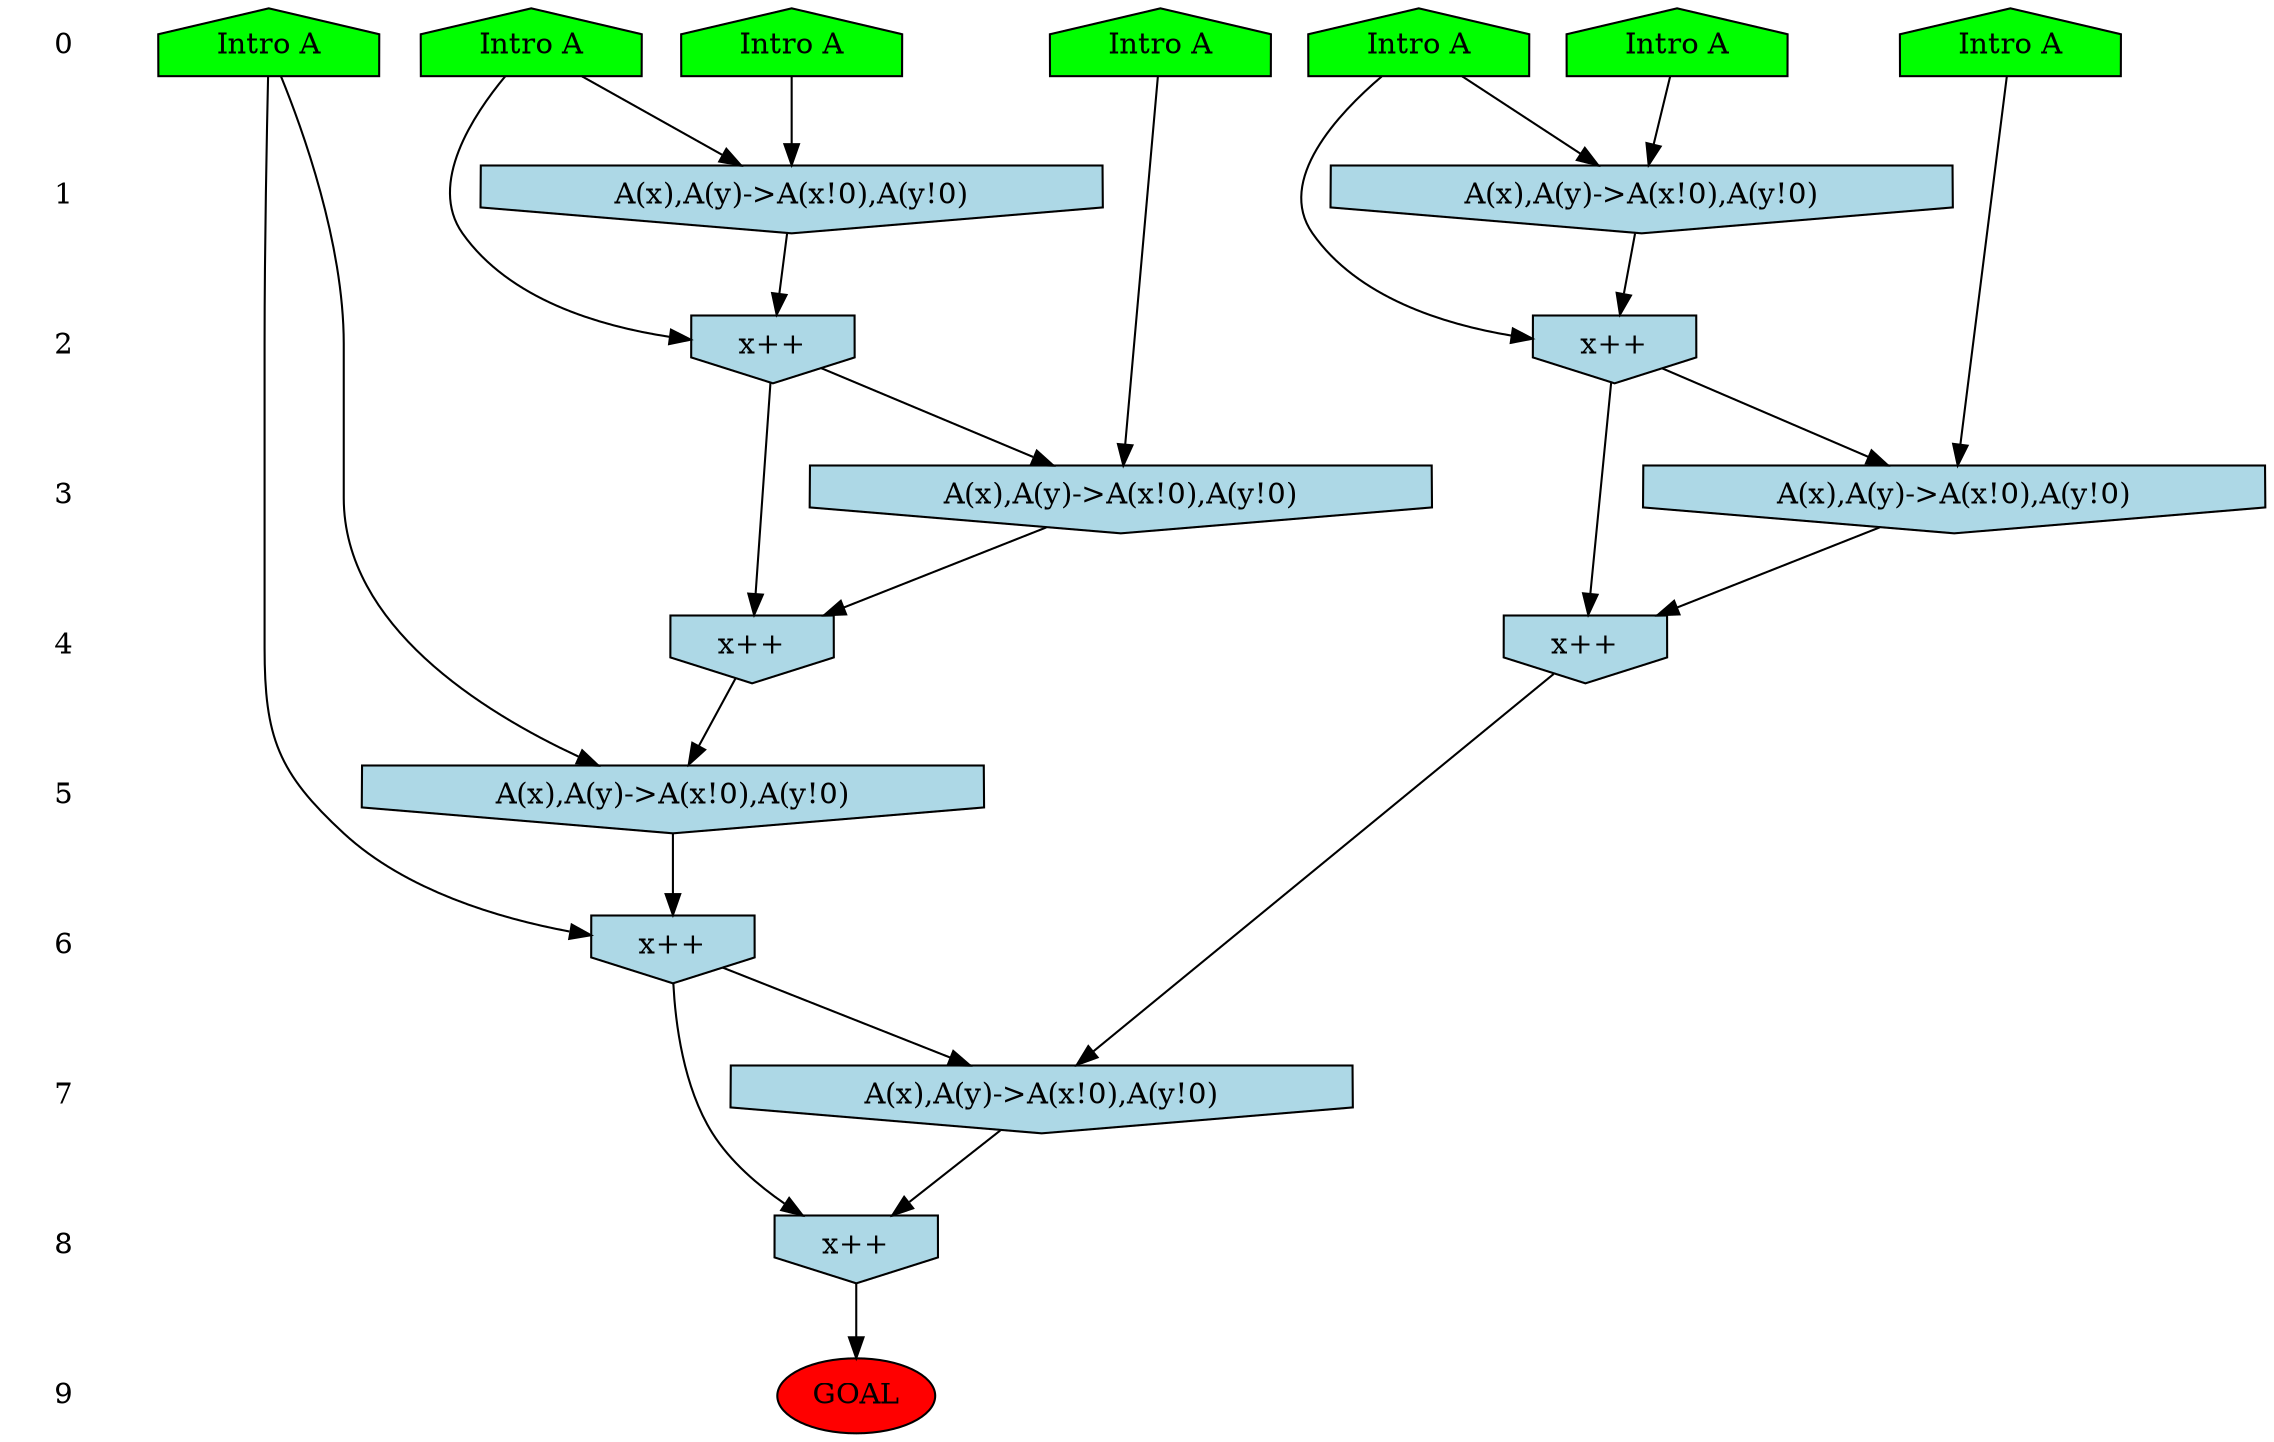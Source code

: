 /* Compression of 1 causal flows obtained in average at 2.823428E+00 t.u */
/* Compressed causal flows were: [892] */
digraph G{
 ranksep=.5 ; 
{ rank = same ; "0" [shape=plaintext] ; node_1 [label ="Intro A", shape=house, style=filled, fillcolor=green] ;
node_2 [label ="Intro A", shape=house, style=filled, fillcolor=green] ;
node_3 [label ="Intro A", shape=house, style=filled, fillcolor=green] ;
node_4 [label ="Intro A", shape=house, style=filled, fillcolor=green] ;
node_5 [label ="Intro A", shape=house, style=filled, fillcolor=green] ;
node_6 [label ="Intro A", shape=house, style=filled, fillcolor=green] ;
node_7 [label ="Intro A", shape=house, style=filled, fillcolor=green] ;
}
{ rank = same ; "1" [shape=plaintext] ; node_8 [label="A(x),A(y)->A(x!0),A(y!0)", shape=invhouse, style=filled, fillcolor = lightblue] ;
node_10 [label="A(x),A(y)->A(x!0),A(y!0)", shape=invhouse, style=filled, fillcolor = lightblue] ;
}
{ rank = same ; "2" [shape=plaintext] ; node_9 [label="x++", shape=invhouse, style=filled, fillcolor = lightblue] ;
node_13 [label="x++", shape=invhouse, style=filled, fillcolor = lightblue] ;
}
{ rank = same ; "3" [shape=plaintext] ; node_11 [label="A(x),A(y)->A(x!0),A(y!0)", shape=invhouse, style=filled, fillcolor = lightblue] ;
node_14 [label="A(x),A(y)->A(x!0),A(y!0)", shape=invhouse, style=filled, fillcolor = lightblue] ;
}
{ rank = same ; "4" [shape=plaintext] ; node_12 [label="x++", shape=invhouse, style=filled, fillcolor = lightblue] ;
node_15 [label="x++", shape=invhouse, style=filled, fillcolor = lightblue] ;
}
{ rank = same ; "5" [shape=plaintext] ; node_16 [label="A(x),A(y)->A(x!0),A(y!0)", shape=invhouse, style=filled, fillcolor = lightblue] ;
}
{ rank = same ; "6" [shape=plaintext] ; node_17 [label="x++", shape=invhouse, style=filled, fillcolor = lightblue] ;
}
{ rank = same ; "7" [shape=plaintext] ; node_18 [label="A(x),A(y)->A(x!0),A(y!0)", shape=invhouse, style=filled, fillcolor = lightblue] ;
}
{ rank = same ; "8" [shape=plaintext] ; node_19 [label="x++", shape=invhouse, style=filled, fillcolor = lightblue] ;
}
{ rank = same ; "9" [shape=plaintext] ; node_20 [label ="GOAL", style=filled, fillcolor=red] ;
}
"0" -> "1" [style="invis"]; 
"1" -> "2" [style="invis"]; 
"2" -> "3" [style="invis"]; 
"3" -> "4" [style="invis"]; 
"4" -> "5" [style="invis"]; 
"5" -> "6" [style="invis"]; 
"6" -> "7" [style="invis"]; 
"7" -> "8" [style="invis"]; 
"8" -> "9" [style="invis"]; 
node_4 -> node_8
node_7 -> node_8
node_7 -> node_9
node_8 -> node_9
node_5 -> node_10
node_6 -> node_10
node_3 -> node_11
node_9 -> node_11
node_9 -> node_12
node_11 -> node_12
node_6 -> node_13
node_10 -> node_13
node_2 -> node_14
node_13 -> node_14
node_13 -> node_15
node_14 -> node_15
node_1 -> node_16
node_12 -> node_16
node_1 -> node_17
node_16 -> node_17
node_15 -> node_18
node_17 -> node_18
node_17 -> node_19
node_18 -> node_19
node_19 -> node_20
}
/*
 Dot generation time: 0.000000
*/